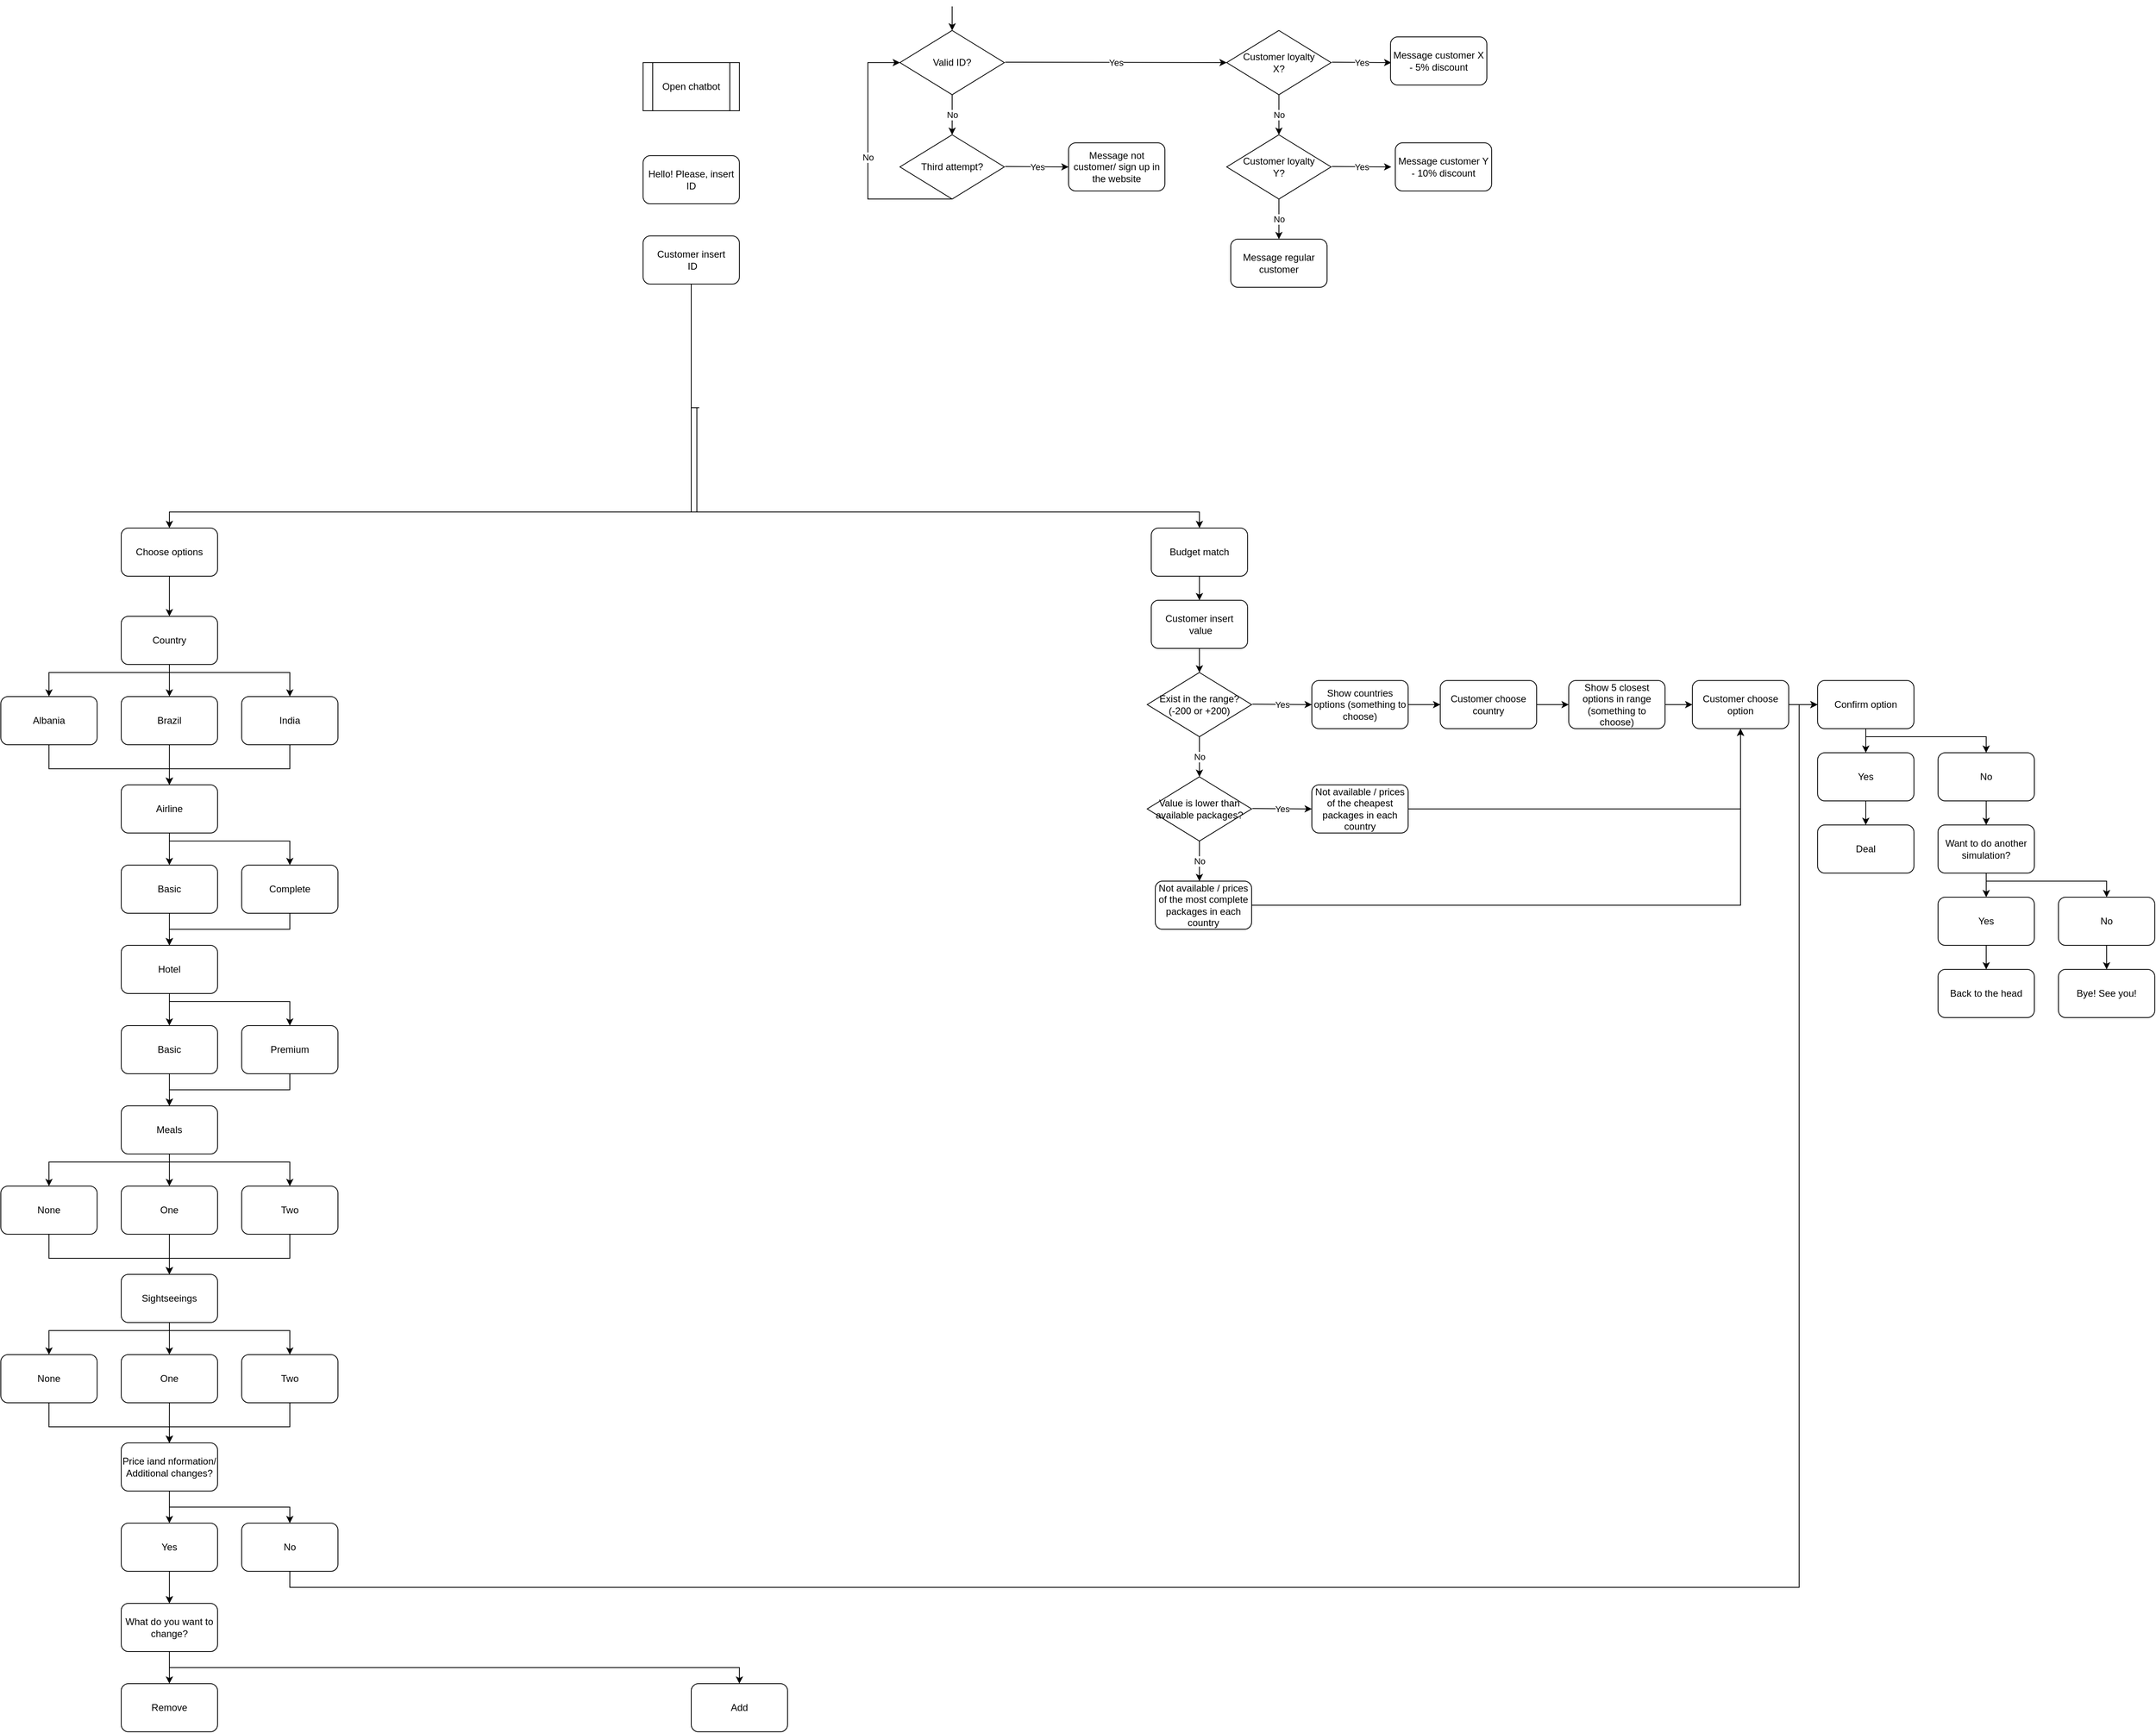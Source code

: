 <mxfile version="20.0.1" type="github"><diagram id="vS8XL-a8PjySF2AnKQ1P" name="Page-1"><mxGraphModel dx="2875" dy="1803" grid="1" gridSize="10" guides="1" tooltips="1" connect="1" arrows="1" fold="1" page="1" pageScale="1" pageWidth="827" pageHeight="1169" math="0" shadow="0"><root><mxCell id="0"/><mxCell id="1" parent="0"/><mxCell id="iMlaUHdvIrcYM2ZorEuV-2" value="Choose options" style="rounded=1;whiteSpace=wrap;html=1;" vertex="1" parent="1"><mxGeometry x="-720" y="120" width="120" height="60" as="geometry"/></mxCell><mxCell id="iMlaUHdvIrcYM2ZorEuV-3" value="Budget match" style="rounded=1;whiteSpace=wrap;html=1;" vertex="1" parent="1"><mxGeometry x="563" y="120" width="120" height="60" as="geometry"/></mxCell><mxCell id="iMlaUHdvIrcYM2ZorEuV-9" value="" style="endArrow=classic;html=1;rounded=0;edgeStyle=orthogonalEdgeStyle;entryX=0.5;entryY=0;entryDx=0;entryDy=0;" edge="1" parent="1" target="iMlaUHdvIrcYM2ZorEuV-3"><mxGeometry width="50" height="50" relative="1" as="geometry"><mxPoint y="-30" as="sourcePoint"/><mxPoint x="450" y="180" as="targetPoint"/><Array as="points"><mxPoint x="-3" y="100"/><mxPoint x="623" y="100"/></Array></mxGeometry></mxCell><mxCell id="iMlaUHdvIrcYM2ZorEuV-10" value="Customer insert&lt;br&gt;&amp;nbsp;value" style="rounded=1;whiteSpace=wrap;html=1;" vertex="1" parent="1"><mxGeometry x="563" y="210" width="120" height="60" as="geometry"/></mxCell><mxCell id="iMlaUHdvIrcYM2ZorEuV-11" value="Exist in the range?&lt;br&gt;(-200 or +200)" style="rhombus;whiteSpace=wrap;html=1;" vertex="1" parent="1"><mxGeometry x="558" y="300" width="130" height="80" as="geometry"/></mxCell><mxCell id="iMlaUHdvIrcYM2ZorEuV-12" value="" style="endArrow=classic;html=1;rounded=0;exitX=0.5;exitY=1;exitDx=0;exitDy=0;entryX=0.5;entryY=0;entryDx=0;entryDy=0;" edge="1" parent="1" source="iMlaUHdvIrcYM2ZorEuV-3" target="iMlaUHdvIrcYM2ZorEuV-10"><mxGeometry width="50" height="50" relative="1" as="geometry"><mxPoint x="483" y="100" as="sourcePoint"/><mxPoint x="483" y="130" as="targetPoint"/><Array as="points"/></mxGeometry></mxCell><mxCell id="iMlaUHdvIrcYM2ZorEuV-13" value="" style="endArrow=classic;html=1;rounded=0;entryX=0.5;entryY=0;entryDx=0;entryDy=0;" edge="1" parent="1" target="iMlaUHdvIrcYM2ZorEuV-11"><mxGeometry width="50" height="50" relative="1" as="geometry"><mxPoint x="623" y="270" as="sourcePoint"/><mxPoint x="633" y="220" as="targetPoint"/><Array as="points"/></mxGeometry></mxCell><mxCell id="iMlaUHdvIrcYM2ZorEuV-14" value="" style="endArrow=classic;html=1;rounded=0;" edge="1" parent="1"><mxGeometry relative="1" as="geometry"><mxPoint x="689" y="339.5" as="sourcePoint"/><mxPoint x="763" y="340" as="targetPoint"/></mxGeometry></mxCell><mxCell id="iMlaUHdvIrcYM2ZorEuV-15" value="Yes" style="edgeLabel;resizable=0;html=1;align=center;verticalAlign=middle;" connectable="0" vertex="1" parent="iMlaUHdvIrcYM2ZorEuV-14"><mxGeometry relative="1" as="geometry"/></mxCell><mxCell id="iMlaUHdvIrcYM2ZorEuV-16" value="" style="endArrow=classic;html=1;rounded=0;exitX=0.5;exitY=1;exitDx=0;exitDy=0;" edge="1" parent="1" source="iMlaUHdvIrcYM2ZorEuV-11"><mxGeometry relative="1" as="geometry"><mxPoint x="699" y="349.5" as="sourcePoint"/><mxPoint x="623" y="430" as="targetPoint"/></mxGeometry></mxCell><mxCell id="iMlaUHdvIrcYM2ZorEuV-17" value="No" style="edgeLabel;resizable=0;html=1;align=center;verticalAlign=middle;" connectable="0" vertex="1" parent="iMlaUHdvIrcYM2ZorEuV-16"><mxGeometry relative="1" as="geometry"/></mxCell><mxCell id="iMlaUHdvIrcYM2ZorEuV-18" value="Show countries options (something to choose)" style="rounded=1;whiteSpace=wrap;html=1;" vertex="1" parent="1"><mxGeometry x="763" y="310" width="120" height="60" as="geometry"/></mxCell><mxCell id="iMlaUHdvIrcYM2ZorEuV-20" value="Show 5 closest options in range (something to choose)" style="rounded=1;whiteSpace=wrap;html=1;" vertex="1" parent="1"><mxGeometry x="1083" y="310" width="120" height="60" as="geometry"/></mxCell><mxCell id="iMlaUHdvIrcYM2ZorEuV-21" value="" style="endArrow=classic;html=1;rounded=0;exitX=1;exitY=0.5;exitDx=0;exitDy=0;entryX=0;entryY=0.5;entryDx=0;entryDy=0;" edge="1" parent="1" source="iMlaUHdvIrcYM2ZorEuV-18" target="iMlaUHdvIrcYM2ZorEuV-22"><mxGeometry width="50" height="50" relative="1" as="geometry"><mxPoint x="633" y="190" as="sourcePoint"/><mxPoint x="633" y="220" as="targetPoint"/><Array as="points"/></mxGeometry></mxCell><mxCell id="iMlaUHdvIrcYM2ZorEuV-22" value="Customer choose country" style="rounded=1;whiteSpace=wrap;html=1;" vertex="1" parent="1"><mxGeometry x="923" y="310" width="120" height="60" as="geometry"/></mxCell><mxCell id="iMlaUHdvIrcYM2ZorEuV-24" value="" style="endArrow=classic;html=1;rounded=0;exitX=1;exitY=0.5;exitDx=0;exitDy=0;entryX=0;entryY=0.5;entryDx=0;entryDy=0;" edge="1" parent="1" source="iMlaUHdvIrcYM2ZorEuV-22" target="iMlaUHdvIrcYM2ZorEuV-20"><mxGeometry width="50" height="50" relative="1" as="geometry"><mxPoint x="893" y="350" as="sourcePoint"/><mxPoint x="933" y="350" as="targetPoint"/><Array as="points"/></mxGeometry></mxCell><mxCell id="iMlaUHdvIrcYM2ZorEuV-25" value="Customer choose option" style="rounded=1;whiteSpace=wrap;html=1;" vertex="1" parent="1"><mxGeometry x="1237" y="310" width="120" height="60" as="geometry"/></mxCell><mxCell id="iMlaUHdvIrcYM2ZorEuV-26" value="" style="endArrow=classic;html=1;rounded=0;exitX=1;exitY=0.5;exitDx=0;exitDy=0;entryX=0;entryY=0.5;entryDx=0;entryDy=0;" edge="1" parent="1" source="iMlaUHdvIrcYM2ZorEuV-20" target="iMlaUHdvIrcYM2ZorEuV-25"><mxGeometry width="50" height="50" relative="1" as="geometry"><mxPoint x="1053" y="350" as="sourcePoint"/><mxPoint x="1093" y="350" as="targetPoint"/><Array as="points"/></mxGeometry></mxCell><mxCell id="iMlaUHdvIrcYM2ZorEuV-27" value="Confirm option" style="rounded=1;whiteSpace=wrap;html=1;" vertex="1" parent="1"><mxGeometry x="1393" y="310" width="120" height="60" as="geometry"/></mxCell><mxCell id="iMlaUHdvIrcYM2ZorEuV-28" value="" style="endArrow=classic;html=1;rounded=0;entryX=0;entryY=0.5;entryDx=0;entryDy=0;exitX=1;exitY=0.5;exitDx=0;exitDy=0;" edge="1" parent="1" source="iMlaUHdvIrcYM2ZorEuV-25" target="iMlaUHdvIrcYM2ZorEuV-27"><mxGeometry width="50" height="50" relative="1" as="geometry"><mxPoint x="1363" y="340" as="sourcePoint"/><mxPoint x="1247" y="350" as="targetPoint"/><Array as="points"/></mxGeometry></mxCell><mxCell id="iMlaUHdvIrcYM2ZorEuV-29" value="No" style="rounded=1;whiteSpace=wrap;html=1;" vertex="1" parent="1"><mxGeometry x="1543" y="400" width="120" height="60" as="geometry"/></mxCell><mxCell id="iMlaUHdvIrcYM2ZorEuV-57" value="Value is lower than available packages?" style="rhombus;whiteSpace=wrap;html=1;" vertex="1" parent="1"><mxGeometry x="558" y="430" width="130" height="80" as="geometry"/></mxCell><mxCell id="iMlaUHdvIrcYM2ZorEuV-58" value="" style="endArrow=classic;html=1;rounded=0;" edge="1" parent="1"><mxGeometry relative="1" as="geometry"><mxPoint x="689.0" y="469.5" as="sourcePoint"/><mxPoint x="763" y="470" as="targetPoint"/></mxGeometry></mxCell><mxCell id="iMlaUHdvIrcYM2ZorEuV-59" value="Yes" style="edgeLabel;resizable=0;html=1;align=center;verticalAlign=middle;" connectable="0" vertex="1" parent="iMlaUHdvIrcYM2ZorEuV-58"><mxGeometry relative="1" as="geometry"/></mxCell><mxCell id="iMlaUHdvIrcYM2ZorEuV-60" value="" style="endArrow=classic;html=1;rounded=0;exitX=0.5;exitY=1;exitDx=0;exitDy=0;" edge="1" parent="1" source="iMlaUHdvIrcYM2ZorEuV-57"><mxGeometry relative="1" as="geometry"><mxPoint x="699" y="479.5" as="sourcePoint"/><mxPoint x="623" y="560" as="targetPoint"/></mxGeometry></mxCell><mxCell id="iMlaUHdvIrcYM2ZorEuV-61" value="No" style="edgeLabel;resizable=0;html=1;align=center;verticalAlign=middle;" connectable="0" vertex="1" parent="iMlaUHdvIrcYM2ZorEuV-60"><mxGeometry relative="1" as="geometry"/></mxCell><mxCell id="iMlaUHdvIrcYM2ZorEuV-62" value="Not available / prices of the cheapest packages in each country" style="rounded=1;whiteSpace=wrap;html=1;" vertex="1" parent="1"><mxGeometry x="763" y="440" width="120" height="60" as="geometry"/></mxCell><mxCell id="iMlaUHdvIrcYM2ZorEuV-73" value="Not available / prices of the most complete packages in each country" style="rounded=1;whiteSpace=wrap;html=1;" vertex="1" parent="1"><mxGeometry x="568" y="560" width="120" height="60" as="geometry"/></mxCell><mxCell id="iMlaUHdvIrcYM2ZorEuV-75" value="Yes" style="rounded=1;whiteSpace=wrap;html=1;" vertex="1" parent="1"><mxGeometry x="1393" y="400" width="120" height="60" as="geometry"/></mxCell><mxCell id="iMlaUHdvIrcYM2ZorEuV-77" value="" style="endArrow=classic;html=1;rounded=0;exitX=0.5;exitY=1;exitDx=0;exitDy=0;entryX=0.5;entryY=0;entryDx=0;entryDy=0;" edge="1" parent="1"><mxGeometry width="50" height="50" relative="1" as="geometry"><mxPoint x="1453" y="370" as="sourcePoint"/><mxPoint x="1453" y="400" as="targetPoint"/></mxGeometry></mxCell><mxCell id="iMlaUHdvIrcYM2ZorEuV-78" value="" style="endArrow=classic;html=1;rounded=0;edgeStyle=orthogonalEdgeStyle;entryX=0.5;entryY=0;entryDx=0;entryDy=0;" edge="1" parent="1"><mxGeometry width="50" height="50" relative="1" as="geometry"><mxPoint x="1453" y="390" as="sourcePoint"/><mxPoint x="1603" y="400" as="targetPoint"/><Array as="points"><mxPoint x="1603" y="380"/></Array></mxGeometry></mxCell><mxCell id="iMlaUHdvIrcYM2ZorEuV-86" style="edgeStyle=orthogonalEdgeStyle;rounded=0;orthogonalLoop=1;jettySize=auto;html=1;exitX=0.5;exitY=1;exitDx=0;exitDy=0;entryX=0.5;entryY=0;entryDx=0;entryDy=0;" edge="1" parent="1" source="iMlaUHdvIrcYM2ZorEuV-29" target="iMlaUHdvIrcYM2ZorEuV-84"><mxGeometry relative="1" as="geometry"><mxPoint x="1703" y="470" as="targetPoint"/></mxGeometry></mxCell><mxCell id="iMlaUHdvIrcYM2ZorEuV-79" value="Deal" style="rounded=1;whiteSpace=wrap;html=1;" vertex="1" parent="1"><mxGeometry x="1393" y="490" width="120" height="60" as="geometry"/></mxCell><mxCell id="iMlaUHdvIrcYM2ZorEuV-82" value="" style="endArrow=classic;html=1;rounded=0;entryX=0.5;entryY=0;entryDx=0;entryDy=0;" edge="1" parent="1" target="iMlaUHdvIrcYM2ZorEuV-79"><mxGeometry width="50" height="50" relative="1" as="geometry"><mxPoint x="1453" y="460" as="sourcePoint"/><mxPoint x="1463" y="410" as="targetPoint"/></mxGeometry></mxCell><mxCell id="iMlaUHdvIrcYM2ZorEuV-84" value="Want to do another simulation?" style="rounded=1;whiteSpace=wrap;html=1;" vertex="1" parent="1"><mxGeometry x="1543" y="490" width="120" height="60" as="geometry"/></mxCell><mxCell id="iMlaUHdvIrcYM2ZorEuV-87" value="" style="endArrow=classic;html=1;rounded=0;edgeStyle=orthogonalEdgeStyle;entryX=0.5;entryY=1;entryDx=0;entryDy=0;exitX=1;exitY=0.5;exitDx=0;exitDy=0;" edge="1" parent="1" source="iMlaUHdvIrcYM2ZorEuV-62" target="iMlaUHdvIrcYM2ZorEuV-25"><mxGeometry width="50" height="50" relative="1" as="geometry"><mxPoint x="1463" y="400" as="sourcePoint"/><mxPoint x="1613.0" y="410" as="targetPoint"/><Array as="points"><mxPoint x="1297" y="470"/></Array></mxGeometry></mxCell><mxCell id="iMlaUHdvIrcYM2ZorEuV-88" value="" style="endArrow=classic;html=1;rounded=0;edgeStyle=orthogonalEdgeStyle;entryX=0.5;entryY=1;entryDx=0;entryDy=0;exitX=1;exitY=0.5;exitDx=0;exitDy=0;" edge="1" parent="1" target="iMlaUHdvIrcYM2ZorEuV-25"><mxGeometry width="50" height="50" relative="1" as="geometry"><mxPoint x="688" y="590" as="sourcePoint"/><mxPoint x="1102" y="490" as="targetPoint"/><Array as="points"><mxPoint x="1297" y="590"/></Array></mxGeometry></mxCell><mxCell id="iMlaUHdvIrcYM2ZorEuV-89" value="No" style="rounded=1;whiteSpace=wrap;html=1;" vertex="1" parent="1"><mxGeometry x="1693" y="580" width="120" height="60" as="geometry"/></mxCell><mxCell id="iMlaUHdvIrcYM2ZorEuV-90" value="Yes" style="rounded=1;whiteSpace=wrap;html=1;" vertex="1" parent="1"><mxGeometry x="1543" y="580" width="120" height="60" as="geometry"/></mxCell><mxCell id="iMlaUHdvIrcYM2ZorEuV-91" value="" style="endArrow=classic;html=1;rounded=0;exitX=0.5;exitY=1;exitDx=0;exitDy=0;entryX=0.5;entryY=0;entryDx=0;entryDy=0;" edge="1" parent="1"><mxGeometry width="50" height="50" relative="1" as="geometry"><mxPoint x="1603" y="550" as="sourcePoint"/><mxPoint x="1603" y="580" as="targetPoint"/></mxGeometry></mxCell><mxCell id="iMlaUHdvIrcYM2ZorEuV-92" value="" style="endArrow=classic;html=1;rounded=0;edgeStyle=orthogonalEdgeStyle;entryX=0.5;entryY=0;entryDx=0;entryDy=0;" edge="1" parent="1"><mxGeometry width="50" height="50" relative="1" as="geometry"><mxPoint x="1603" y="570" as="sourcePoint"/><mxPoint x="1753.0" y="580" as="targetPoint"/><Array as="points"><mxPoint x="1753" y="560"/></Array></mxGeometry></mxCell><mxCell id="iMlaUHdvIrcYM2ZorEuV-93" style="edgeStyle=orthogonalEdgeStyle;rounded=0;orthogonalLoop=1;jettySize=auto;html=1;exitX=0.5;exitY=1;exitDx=0;exitDy=0;entryX=0.5;entryY=0;entryDx=0;entryDy=0;" edge="1" parent="1" source="iMlaUHdvIrcYM2ZorEuV-89"><mxGeometry relative="1" as="geometry"><mxPoint x="1753.0" y="670" as="targetPoint"/></mxGeometry></mxCell><mxCell id="iMlaUHdvIrcYM2ZorEuV-94" value="" style="endArrow=classic;html=1;rounded=0;entryX=0.5;entryY=0;entryDx=0;entryDy=0;" edge="1" parent="1"><mxGeometry width="50" height="50" relative="1" as="geometry"><mxPoint x="1603" y="640" as="sourcePoint"/><mxPoint x="1603" y="670" as="targetPoint"/></mxGeometry></mxCell><mxCell id="iMlaUHdvIrcYM2ZorEuV-95" value="Back to the head" style="rounded=1;whiteSpace=wrap;html=1;" vertex="1" parent="1"><mxGeometry x="1543" y="670" width="120" height="60" as="geometry"/></mxCell><mxCell id="iMlaUHdvIrcYM2ZorEuV-96" value="Bye! See you!" style="rounded=1;whiteSpace=wrap;html=1;" vertex="1" parent="1"><mxGeometry x="1693" y="670" width="120" height="60" as="geometry"/></mxCell><mxCell id="iMlaUHdvIrcYM2ZorEuV-97" value="" style="endArrow=classic;html=1;rounded=0;edgeStyle=orthogonalEdgeStyle;entryX=0.5;entryY=0;entryDx=0;entryDy=0;exitX=0.5;exitY=1;exitDx=0;exitDy=0;startArrow=none;" edge="1" parent="1" source="iMlaUHdvIrcYM2ZorEuV-116" target="iMlaUHdvIrcYM2ZorEuV-2"><mxGeometry width="50" height="50" relative="1" as="geometry"><mxPoint x="-260" y="150" as="sourcePoint"/><mxPoint x="-110" y="180" as="targetPoint"/><Array as="points"><mxPoint x="-660" y="100"/></Array></mxGeometry></mxCell><mxCell id="iMlaUHdvIrcYM2ZorEuV-98" value="Airline" style="rounded=1;whiteSpace=wrap;html=1;" vertex="1" parent="1"><mxGeometry x="-720" y="440" width="120" height="60" as="geometry"/></mxCell><mxCell id="iMlaUHdvIrcYM2ZorEuV-99" value="" style="endArrow=classic;html=1;rounded=0;exitX=0.5;exitY=1;exitDx=0;exitDy=0;" edge="1" parent="1" source="iMlaUHdvIrcYM2ZorEuV-98"><mxGeometry width="50" height="50" relative="1" as="geometry"><mxPoint x="-680" y="510" as="sourcePoint"/><mxPoint x="-660" y="540" as="targetPoint"/></mxGeometry></mxCell><mxCell id="iMlaUHdvIrcYM2ZorEuV-100" value="" style="endArrow=classic;html=1;rounded=0;edgeStyle=orthogonalEdgeStyle;entryX=0.5;entryY=0;entryDx=0;entryDy=0;exitX=0.5;exitY=1;exitDx=0;exitDy=0;" edge="1" parent="1" source="iMlaUHdvIrcYM2ZorEuV-98" target="iMlaUHdvIrcYM2ZorEuV-101"><mxGeometry width="50" height="50" relative="1" as="geometry"><mxPoint x="-660" y="519.92" as="sourcePoint"/><mxPoint x="-510" y="529.92" as="targetPoint"/><Array as="points"><mxPoint x="-660" y="510"/><mxPoint x="-510" y="510"/></Array></mxGeometry></mxCell><mxCell id="iMlaUHdvIrcYM2ZorEuV-101" value="Complete" style="rounded=1;whiteSpace=wrap;html=1;" vertex="1" parent="1"><mxGeometry x="-570" y="540" width="120" height="60" as="geometry"/></mxCell><mxCell id="iMlaUHdvIrcYM2ZorEuV-152" value="" style="edgeStyle=elbowEdgeStyle;rounded=0;orthogonalLoop=1;jettySize=auto;html=1;" edge="1" parent="1" source="iMlaUHdvIrcYM2ZorEuV-102" target="iMlaUHdvIrcYM2ZorEuV-145"><mxGeometry relative="1" as="geometry"/></mxCell><mxCell id="iMlaUHdvIrcYM2ZorEuV-102" value="Basic" style="rounded=1;whiteSpace=wrap;html=1;" vertex="1" parent="1"><mxGeometry x="-720" y="540" width="120" height="60" as="geometry"/></mxCell><mxCell id="iMlaUHdvIrcYM2ZorEuV-103" value="Country" style="rounded=1;whiteSpace=wrap;html=1;" vertex="1" parent="1"><mxGeometry x="-720" y="230" width="120" height="60" as="geometry"/></mxCell><mxCell id="iMlaUHdvIrcYM2ZorEuV-104" value="" style="endArrow=classic;html=1;rounded=0;exitX=0.5;exitY=1;exitDx=0;exitDy=0;" edge="1" parent="1" source="iMlaUHdvIrcYM2ZorEuV-103"><mxGeometry width="50" height="50" relative="1" as="geometry"><mxPoint x="-680" y="300" as="sourcePoint"/><mxPoint x="-660.0" y="330" as="targetPoint"/></mxGeometry></mxCell><mxCell id="iMlaUHdvIrcYM2ZorEuV-105" value="" style="endArrow=classic;html=1;rounded=0;edgeStyle=orthogonalEdgeStyle;entryX=0.5;entryY=0;entryDx=0;entryDy=0;exitX=0.5;exitY=1;exitDx=0;exitDy=0;" edge="1" parent="1" source="iMlaUHdvIrcYM2ZorEuV-103" target="iMlaUHdvIrcYM2ZorEuV-106"><mxGeometry width="50" height="50" relative="1" as="geometry"><mxPoint x="-660" y="309.92" as="sourcePoint"/><mxPoint x="-510" y="319.92" as="targetPoint"/><Array as="points"><mxPoint x="-660" y="300"/><mxPoint x="-510" y="300"/></Array></mxGeometry></mxCell><mxCell id="iMlaUHdvIrcYM2ZorEuV-106" value="India" style="rounded=1;whiteSpace=wrap;html=1;" vertex="1" parent="1"><mxGeometry x="-570" y="330" width="120" height="60" as="geometry"/></mxCell><mxCell id="iMlaUHdvIrcYM2ZorEuV-107" value="Brazil" style="rounded=1;whiteSpace=wrap;html=1;" vertex="1" parent="1"><mxGeometry x="-720" y="330" width="120" height="60" as="geometry"/></mxCell><mxCell id="iMlaUHdvIrcYM2ZorEuV-108" value="Albania" style="rounded=1;whiteSpace=wrap;html=1;" vertex="1" parent="1"><mxGeometry x="-870" y="330" width="120" height="60" as="geometry"/></mxCell><mxCell id="iMlaUHdvIrcYM2ZorEuV-109" value="" style="endArrow=classic;html=1;rounded=0;edgeStyle=orthogonalEdgeStyle;entryX=0.5;entryY=0;entryDx=0;entryDy=0;" edge="1" parent="1" target="iMlaUHdvIrcYM2ZorEuV-108"><mxGeometry width="50" height="50" relative="1" as="geometry"><mxPoint x="-660" y="290" as="sourcePoint"/><mxPoint x="-500" y="340" as="targetPoint"/><Array as="points"><mxPoint x="-660" y="300"/><mxPoint x="-810" y="300"/></Array></mxGeometry></mxCell><mxCell id="iMlaUHdvIrcYM2ZorEuV-110" value="" style="endArrow=classic;html=1;rounded=0;exitX=0.5;exitY=1;exitDx=0;exitDy=0;entryX=0.5;entryY=0;entryDx=0;entryDy=0;" edge="1" parent="1" source="iMlaUHdvIrcYM2ZorEuV-2" target="iMlaUHdvIrcYM2ZorEuV-103"><mxGeometry width="50" height="50" relative="1" as="geometry"><mxPoint x="-650" y="300" as="sourcePoint"/><mxPoint x="-650" y="340" as="targetPoint"/></mxGeometry></mxCell><mxCell id="iMlaUHdvIrcYM2ZorEuV-111" value="" style="endArrow=classic;html=1;rounded=0;exitX=0.5;exitY=1;exitDx=0;exitDy=0;" edge="1" parent="1" source="iMlaUHdvIrcYM2ZorEuV-107"><mxGeometry width="50" height="50" relative="1" as="geometry"><mxPoint x="-660.04" y="400" as="sourcePoint"/><mxPoint x="-660.04" y="440" as="targetPoint"/></mxGeometry></mxCell><mxCell id="iMlaUHdvIrcYM2ZorEuV-113" value="" style="endArrow=classic;html=1;rounded=0;edgeStyle=orthogonalEdgeStyle;entryX=0.5;entryY=0;entryDx=0;entryDy=0;exitX=0.5;exitY=1;exitDx=0;exitDy=0;" edge="1" parent="1" source="iMlaUHdvIrcYM2ZorEuV-106" target="iMlaUHdvIrcYM2ZorEuV-98"><mxGeometry width="50" height="50" relative="1" as="geometry"><mxPoint x="-660.04" y="400" as="sourcePoint"/><mxPoint x="-810.04" y="440" as="targetPoint"/><Array as="points"><mxPoint x="-510" y="420"/><mxPoint x="-660" y="420"/></Array></mxGeometry></mxCell><mxCell id="iMlaUHdvIrcYM2ZorEuV-114" value="" style="endArrow=classic;html=1;rounded=0;edgeStyle=orthogonalEdgeStyle;entryX=0.5;entryY=0;entryDx=0;entryDy=0;exitX=0.5;exitY=1;exitDx=0;exitDy=0;" edge="1" parent="1" target="iMlaUHdvIrcYM2ZorEuV-98"><mxGeometry width="50" height="50" relative="1" as="geometry"><mxPoint x="-810" y="390" as="sourcePoint"/><mxPoint x="-960" y="440" as="targetPoint"/><Array as="points"><mxPoint x="-810" y="420"/><mxPoint x="-660" y="420"/></Array></mxGeometry></mxCell><mxCell id="iMlaUHdvIrcYM2ZorEuV-115" value="Hello! Please, insert ID" style="rounded=1;whiteSpace=wrap;html=1;" vertex="1" parent="1"><mxGeometry x="-70" y="-344" width="120" height="60" as="geometry"/></mxCell><mxCell id="iMlaUHdvIrcYM2ZorEuV-116" value="Customer insert&lt;br&gt;&amp;nbsp;ID" style="rounded=1;whiteSpace=wrap;html=1;" vertex="1" parent="1"><mxGeometry x="-70" y="-244" width="120" height="60" as="geometry"/></mxCell><mxCell id="iMlaUHdvIrcYM2ZorEuV-117" value="" style="endArrow=none;html=1;rounded=0;edgeStyle=orthogonalEdgeStyle;" edge="1" parent="1"><mxGeometry width="50" height="50" relative="1" as="geometry"><mxPoint x="-10" y="-40" as="sourcePoint"/><mxPoint x="-10" y="-20" as="targetPoint"/><Array as="points"><mxPoint x="-10" y="100"/><mxPoint x="-3" y="100"/><mxPoint x="-3" y="-30"/><mxPoint x="-10" y="-30"/></Array></mxGeometry></mxCell><mxCell id="iMlaUHdvIrcYM2ZorEuV-118" value="Open chatbot" style="shape=process;whiteSpace=wrap;html=1;backgroundOutline=1;" vertex="1" parent="1"><mxGeometry x="-70" y="-460" width="120" height="60" as="geometry"/></mxCell><mxCell id="iMlaUHdvIrcYM2ZorEuV-119" value="Valid ID?" style="rhombus;whiteSpace=wrap;html=1;" vertex="1" parent="1"><mxGeometry x="250" y="-500" width="130" height="80" as="geometry"/></mxCell><mxCell id="iMlaUHdvIrcYM2ZorEuV-120" value="" style="endArrow=classic;html=1;rounded=0;entryX=0.5;entryY=0;entryDx=0;entryDy=0;" edge="1" parent="1" target="iMlaUHdvIrcYM2ZorEuV-119"><mxGeometry width="50" height="50" relative="1" as="geometry"><mxPoint x="315.0" y="-530" as="sourcePoint"/><mxPoint x="325" y="-580" as="targetPoint"/><Array as="points"/></mxGeometry></mxCell><mxCell id="iMlaUHdvIrcYM2ZorEuV-121" value="" style="endArrow=classic;html=1;rounded=0;entryX=0;entryY=0.5;entryDx=0;entryDy=0;" edge="1" parent="1" target="iMlaUHdvIrcYM2ZorEuV-126"><mxGeometry relative="1" as="geometry"><mxPoint x="381" y="-460.5" as="sourcePoint"/><mxPoint x="455.0" y="-460" as="targetPoint"/></mxGeometry></mxCell><mxCell id="iMlaUHdvIrcYM2ZorEuV-122" value="Yes" style="edgeLabel;resizable=0;html=1;align=center;verticalAlign=middle;" connectable="0" vertex="1" parent="iMlaUHdvIrcYM2ZorEuV-121"><mxGeometry relative="1" as="geometry"/></mxCell><mxCell id="iMlaUHdvIrcYM2ZorEuV-123" value="" style="endArrow=classic;html=1;rounded=0;exitX=0.5;exitY=1;exitDx=0;exitDy=0;" edge="1" parent="1" source="iMlaUHdvIrcYM2ZorEuV-119"><mxGeometry relative="1" as="geometry"><mxPoint x="391" y="-450.5" as="sourcePoint"/><mxPoint x="315.0" y="-370" as="targetPoint"/></mxGeometry></mxCell><mxCell id="iMlaUHdvIrcYM2ZorEuV-124" value="No" style="edgeLabel;resizable=0;html=1;align=center;verticalAlign=middle;" connectable="0" vertex="1" parent="iMlaUHdvIrcYM2ZorEuV-123"><mxGeometry relative="1" as="geometry"/></mxCell><mxCell id="iMlaUHdvIrcYM2ZorEuV-126" value="Customer loyalty &lt;br&gt;X?" style="rhombus;whiteSpace=wrap;html=1;" vertex="1" parent="1"><mxGeometry x="657" y="-500" width="130" height="80" as="geometry"/></mxCell><mxCell id="iMlaUHdvIrcYM2ZorEuV-127" value="" style="endArrow=classic;html=1;rounded=0;" edge="1" parent="1"><mxGeometry relative="1" as="geometry"><mxPoint x="788" y="-460.5" as="sourcePoint"/><mxPoint x="862.0" y="-460" as="targetPoint"/></mxGeometry></mxCell><mxCell id="iMlaUHdvIrcYM2ZorEuV-128" value="Yes" style="edgeLabel;resizable=0;html=1;align=center;verticalAlign=middle;" connectable="0" vertex="1" parent="iMlaUHdvIrcYM2ZorEuV-127"><mxGeometry relative="1" as="geometry"/></mxCell><mxCell id="iMlaUHdvIrcYM2ZorEuV-129" value="" style="endArrow=classic;html=1;rounded=0;exitX=0.5;exitY=1;exitDx=0;exitDy=0;" edge="1" parent="1" source="iMlaUHdvIrcYM2ZorEuV-126"><mxGeometry relative="1" as="geometry"><mxPoint x="798" y="-450.5" as="sourcePoint"/><mxPoint x="722.0" y="-370" as="targetPoint"/></mxGeometry></mxCell><mxCell id="iMlaUHdvIrcYM2ZorEuV-130" value="No" style="edgeLabel;resizable=0;html=1;align=center;verticalAlign=middle;" connectable="0" vertex="1" parent="iMlaUHdvIrcYM2ZorEuV-129"><mxGeometry relative="1" as="geometry"/></mxCell><mxCell id="iMlaUHdvIrcYM2ZorEuV-131" value="Customer loyalty &lt;br&gt;Y?" style="rhombus;whiteSpace=wrap;html=1;" vertex="1" parent="1"><mxGeometry x="657" y="-370" width="130" height="80" as="geometry"/></mxCell><mxCell id="iMlaUHdvIrcYM2ZorEuV-132" value="" style="endArrow=classic;html=1;rounded=0;" edge="1" parent="1"><mxGeometry relative="1" as="geometry"><mxPoint x="788" y="-330.5" as="sourcePoint"/><mxPoint x="862.0" y="-330" as="targetPoint"/></mxGeometry></mxCell><mxCell id="iMlaUHdvIrcYM2ZorEuV-133" value="Yes" style="edgeLabel;resizable=0;html=1;align=center;verticalAlign=middle;" connectable="0" vertex="1" parent="iMlaUHdvIrcYM2ZorEuV-132"><mxGeometry relative="1" as="geometry"/></mxCell><mxCell id="iMlaUHdvIrcYM2ZorEuV-134" value="" style="endArrow=classic;html=1;rounded=0;exitX=0.5;exitY=1;exitDx=0;exitDy=0;" edge="1" parent="1" source="iMlaUHdvIrcYM2ZorEuV-131"><mxGeometry relative="1" as="geometry"><mxPoint x="798" y="-320.5" as="sourcePoint"/><mxPoint x="722.0" y="-240" as="targetPoint"/></mxGeometry></mxCell><mxCell id="iMlaUHdvIrcYM2ZorEuV-135" value="No" style="edgeLabel;resizable=0;html=1;align=center;verticalAlign=middle;" connectable="0" vertex="1" parent="iMlaUHdvIrcYM2ZorEuV-134"><mxGeometry relative="1" as="geometry"/></mxCell><mxCell id="iMlaUHdvIrcYM2ZorEuV-136" value="Message customer X - 5% discount" style="rounded=1;whiteSpace=wrap;html=1;" vertex="1" parent="1"><mxGeometry x="861" y="-492" width="120" height="60" as="geometry"/></mxCell><mxCell id="iMlaUHdvIrcYM2ZorEuV-137" value="Message customer Y - 10% discount" style="rounded=1;whiteSpace=wrap;html=1;" vertex="1" parent="1"><mxGeometry x="867" y="-360" width="120" height="60" as="geometry"/></mxCell><mxCell id="iMlaUHdvIrcYM2ZorEuV-138" value="Message regular customer" style="rounded=1;whiteSpace=wrap;html=1;" vertex="1" parent="1"><mxGeometry x="662" y="-240" width="120" height="60" as="geometry"/></mxCell><mxCell id="iMlaUHdvIrcYM2ZorEuV-139" value="Third&amp;nbsp;attempt?" style="rhombus;whiteSpace=wrap;html=1;" vertex="1" parent="1"><mxGeometry x="250" y="-370" width="130" height="80" as="geometry"/></mxCell><mxCell id="iMlaUHdvIrcYM2ZorEuV-140" value="" style="endArrow=classic;html=1;rounded=0;entryX=0;entryY=0.5;entryDx=0;entryDy=0;" edge="1" parent="1" target="iMlaUHdvIrcYM2ZorEuV-144"><mxGeometry relative="1" as="geometry"><mxPoint x="381" y="-330.5" as="sourcePoint"/><mxPoint x="455" y="-330" as="targetPoint"/></mxGeometry></mxCell><mxCell id="iMlaUHdvIrcYM2ZorEuV-141" value="Yes" style="edgeLabel;resizable=0;html=1;align=center;verticalAlign=middle;" connectable="0" vertex="1" parent="iMlaUHdvIrcYM2ZorEuV-140"><mxGeometry relative="1" as="geometry"/></mxCell><mxCell id="iMlaUHdvIrcYM2ZorEuV-142" value="" style="endArrow=classic;html=1;rounded=0;exitX=0.5;exitY=1;exitDx=0;exitDy=0;edgeStyle=elbowEdgeStyle;entryX=0;entryY=0.5;entryDx=0;entryDy=0;" edge="1" parent="1" source="iMlaUHdvIrcYM2ZorEuV-139" target="iMlaUHdvIrcYM2ZorEuV-119"><mxGeometry relative="1" as="geometry"><mxPoint x="391" y="-320.5" as="sourcePoint"/><mxPoint x="315" y="-230" as="targetPoint"/><Array as="points"><mxPoint x="210" y="-370"/></Array></mxGeometry></mxCell><mxCell id="iMlaUHdvIrcYM2ZorEuV-143" value="No" style="edgeLabel;resizable=0;html=1;align=center;verticalAlign=middle;" connectable="0" vertex="1" parent="iMlaUHdvIrcYM2ZorEuV-142"><mxGeometry relative="1" as="geometry"/></mxCell><mxCell id="iMlaUHdvIrcYM2ZorEuV-144" value="Message not customer/ sign up in the website" style="rounded=1;whiteSpace=wrap;html=1;" vertex="1" parent="1"><mxGeometry x="460" y="-360" width="120" height="60" as="geometry"/></mxCell><mxCell id="iMlaUHdvIrcYM2ZorEuV-145" value="Hotel" style="rounded=1;whiteSpace=wrap;html=1;" vertex="1" parent="1"><mxGeometry x="-720" y="640" width="120" height="60" as="geometry"/></mxCell><mxCell id="iMlaUHdvIrcYM2ZorEuV-146" value="" style="endArrow=classic;html=1;rounded=0;exitX=0.5;exitY=1;exitDx=0;exitDy=0;" edge="1" parent="1" source="iMlaUHdvIrcYM2ZorEuV-145"><mxGeometry width="50" height="50" relative="1" as="geometry"><mxPoint x="-680" y="710" as="sourcePoint"/><mxPoint x="-660" y="740" as="targetPoint"/></mxGeometry></mxCell><mxCell id="iMlaUHdvIrcYM2ZorEuV-147" value="" style="endArrow=classic;html=1;rounded=0;edgeStyle=orthogonalEdgeStyle;entryX=0.5;entryY=0;entryDx=0;entryDy=0;exitX=0.5;exitY=1;exitDx=0;exitDy=0;" edge="1" parent="1" source="iMlaUHdvIrcYM2ZorEuV-145" target="iMlaUHdvIrcYM2ZorEuV-148"><mxGeometry width="50" height="50" relative="1" as="geometry"><mxPoint x="-660" y="719.92" as="sourcePoint"/><mxPoint x="-510" y="729.92" as="targetPoint"/><Array as="points"><mxPoint x="-660" y="710"/><mxPoint x="-510" y="710"/></Array></mxGeometry></mxCell><mxCell id="iMlaUHdvIrcYM2ZorEuV-148" value="Premium" style="rounded=1;whiteSpace=wrap;html=1;" vertex="1" parent="1"><mxGeometry x="-570" y="740" width="120" height="60" as="geometry"/></mxCell><mxCell id="iMlaUHdvIrcYM2ZorEuV-149" value="Basic" style="rounded=1;whiteSpace=wrap;html=1;" vertex="1" parent="1"><mxGeometry x="-720" y="740" width="120" height="60" as="geometry"/></mxCell><mxCell id="iMlaUHdvIrcYM2ZorEuV-150" value="" style="endArrow=classic;html=1;rounded=0;entryX=0.5;entryY=0;entryDx=0;entryDy=0;" edge="1" parent="1" target="iMlaUHdvIrcYM2ZorEuV-145"><mxGeometry width="50" height="50" relative="1" as="geometry"><mxPoint x="-660" y="600" as="sourcePoint"/><mxPoint x="-650" y="240" as="targetPoint"/></mxGeometry></mxCell><mxCell id="iMlaUHdvIrcYM2ZorEuV-153" value="" style="endArrow=classic;html=1;rounded=0;edgeStyle=orthogonalEdgeStyle;exitX=0.5;exitY=1;exitDx=0;exitDy=0;entryX=0.5;entryY=0;entryDx=0;entryDy=0;" edge="1" parent="1" target="iMlaUHdvIrcYM2ZorEuV-145"><mxGeometry width="50" height="50" relative="1" as="geometry"><mxPoint x="-510" y="600" as="sourcePoint"/><mxPoint x="-660" y="630" as="targetPoint"/><Array as="points"><mxPoint x="-510" y="620"/><mxPoint x="-660" y="620"/></Array></mxGeometry></mxCell><mxCell id="iMlaUHdvIrcYM2ZorEuV-154" value="Meals" style="rounded=1;whiteSpace=wrap;html=1;" vertex="1" parent="1"><mxGeometry x="-720" y="840" width="120" height="60" as="geometry"/></mxCell><mxCell id="iMlaUHdvIrcYM2ZorEuV-155" value="" style="endArrow=classic;html=1;rounded=0;exitX=0.5;exitY=1;exitDx=0;exitDy=0;" edge="1" parent="1" source="iMlaUHdvIrcYM2ZorEuV-154"><mxGeometry width="50" height="50" relative="1" as="geometry"><mxPoint x="-680" y="910" as="sourcePoint"/><mxPoint x="-660" y="940" as="targetPoint"/></mxGeometry></mxCell><mxCell id="iMlaUHdvIrcYM2ZorEuV-156" value="" style="endArrow=classic;html=1;rounded=0;edgeStyle=orthogonalEdgeStyle;entryX=0.5;entryY=0;entryDx=0;entryDy=0;exitX=0.5;exitY=1;exitDx=0;exitDy=0;" edge="1" parent="1" source="iMlaUHdvIrcYM2ZorEuV-154" target="iMlaUHdvIrcYM2ZorEuV-157"><mxGeometry width="50" height="50" relative="1" as="geometry"><mxPoint x="-660" y="919.92" as="sourcePoint"/><mxPoint x="-510" y="929.92" as="targetPoint"/><Array as="points"><mxPoint x="-660" y="910"/><mxPoint x="-510" y="910"/></Array></mxGeometry></mxCell><mxCell id="iMlaUHdvIrcYM2ZorEuV-157" value="Two" style="rounded=1;whiteSpace=wrap;html=1;" vertex="1" parent="1"><mxGeometry x="-570" y="940" width="120" height="60" as="geometry"/></mxCell><mxCell id="iMlaUHdvIrcYM2ZorEuV-158" value="One" style="rounded=1;whiteSpace=wrap;html=1;" vertex="1" parent="1"><mxGeometry x="-720" y="940" width="120" height="60" as="geometry"/></mxCell><mxCell id="iMlaUHdvIrcYM2ZorEuV-159" value="None" style="rounded=1;whiteSpace=wrap;html=1;" vertex="1" parent="1"><mxGeometry x="-870" y="940" width="120" height="60" as="geometry"/></mxCell><mxCell id="iMlaUHdvIrcYM2ZorEuV-160" value="" style="endArrow=classic;html=1;rounded=0;edgeStyle=orthogonalEdgeStyle;entryX=0.5;entryY=0;entryDx=0;entryDy=0;" edge="1" parent="1" target="iMlaUHdvIrcYM2ZorEuV-159"><mxGeometry width="50" height="50" relative="1" as="geometry"><mxPoint x="-660" y="900" as="sourcePoint"/><mxPoint x="-500" y="950" as="targetPoint"/><Array as="points"><mxPoint x="-660" y="910"/><mxPoint x="-810" y="910"/></Array></mxGeometry></mxCell><mxCell id="iMlaUHdvIrcYM2ZorEuV-161" value="" style="endArrow=classic;html=1;rounded=0;exitX=0.5;exitY=1;exitDx=0;exitDy=0;" edge="1" parent="1" source="iMlaUHdvIrcYM2ZorEuV-158"><mxGeometry width="50" height="50" relative="1" as="geometry"><mxPoint x="-660.04" y="1010" as="sourcePoint"/><mxPoint x="-660.04" y="1050" as="targetPoint"/></mxGeometry></mxCell><mxCell id="iMlaUHdvIrcYM2ZorEuV-162" value="" style="endArrow=classic;html=1;rounded=0;edgeStyle=orthogonalEdgeStyle;entryX=0.5;entryY=0;entryDx=0;entryDy=0;exitX=0.5;exitY=1;exitDx=0;exitDy=0;" edge="1" parent="1" source="iMlaUHdvIrcYM2ZorEuV-157"><mxGeometry width="50" height="50" relative="1" as="geometry"><mxPoint x="-660.04" y="1010" as="sourcePoint"/><mxPoint x="-660" y="1050" as="targetPoint"/><Array as="points"><mxPoint x="-510" y="1030"/><mxPoint x="-660" y="1030"/></Array></mxGeometry></mxCell><mxCell id="iMlaUHdvIrcYM2ZorEuV-163" value="" style="endArrow=classic;html=1;rounded=0;edgeStyle=orthogonalEdgeStyle;entryX=0.5;entryY=0;entryDx=0;entryDy=0;exitX=0.5;exitY=1;exitDx=0;exitDy=0;" edge="1" parent="1"><mxGeometry width="50" height="50" relative="1" as="geometry"><mxPoint x="-810" y="1000" as="sourcePoint"/><mxPoint x="-660" y="1050" as="targetPoint"/><Array as="points"><mxPoint x="-810" y="1030"/><mxPoint x="-660" y="1030"/></Array></mxGeometry></mxCell><mxCell id="iMlaUHdvIrcYM2ZorEuV-164" value="" style="endArrow=classic;html=1;rounded=0;exitX=0.5;exitY=1;exitDx=0;exitDy=0;entryX=0.5;entryY=0;entryDx=0;entryDy=0;" edge="1" parent="1" source="iMlaUHdvIrcYM2ZorEuV-149" target="iMlaUHdvIrcYM2ZorEuV-154"><mxGeometry width="50" height="50" relative="1" as="geometry"><mxPoint x="-490" y="890" as="sourcePoint"/><mxPoint x="-440" y="840" as="targetPoint"/></mxGeometry></mxCell><mxCell id="iMlaUHdvIrcYM2ZorEuV-165" value="" style="endArrow=classic;html=1;rounded=0;edgeStyle=orthogonalEdgeStyle;exitX=0.5;exitY=1;exitDx=0;exitDy=0;entryX=0.5;entryY=0;entryDx=0;entryDy=0;" edge="1" parent="1"><mxGeometry width="50" height="50" relative="1" as="geometry"><mxPoint x="-510" y="800" as="sourcePoint"/><mxPoint x="-660" y="840" as="targetPoint"/><Array as="points"><mxPoint x="-510" y="820"/><mxPoint x="-660" y="820"/></Array></mxGeometry></mxCell><mxCell id="iMlaUHdvIrcYM2ZorEuV-166" value="Sightseeings" style="rounded=1;whiteSpace=wrap;html=1;" vertex="1" parent="1"><mxGeometry x="-720" y="1050" width="120" height="60" as="geometry"/></mxCell><mxCell id="iMlaUHdvIrcYM2ZorEuV-167" value="" style="endArrow=classic;html=1;rounded=0;exitX=0.5;exitY=1;exitDx=0;exitDy=0;" edge="1" parent="1" source="iMlaUHdvIrcYM2ZorEuV-166"><mxGeometry width="50" height="50" relative="1" as="geometry"><mxPoint x="-680" y="1120" as="sourcePoint"/><mxPoint x="-660" y="1150" as="targetPoint"/></mxGeometry></mxCell><mxCell id="iMlaUHdvIrcYM2ZorEuV-168" value="" style="endArrow=classic;html=1;rounded=0;edgeStyle=orthogonalEdgeStyle;entryX=0.5;entryY=0;entryDx=0;entryDy=0;exitX=0.5;exitY=1;exitDx=0;exitDy=0;" edge="1" parent="1" source="iMlaUHdvIrcYM2ZorEuV-166" target="iMlaUHdvIrcYM2ZorEuV-169"><mxGeometry width="50" height="50" relative="1" as="geometry"><mxPoint x="-660" y="1129.92" as="sourcePoint"/><mxPoint x="-510" y="1139.92" as="targetPoint"/><Array as="points"><mxPoint x="-660" y="1120"/><mxPoint x="-510" y="1120"/></Array></mxGeometry></mxCell><mxCell id="iMlaUHdvIrcYM2ZorEuV-169" value="Two" style="rounded=1;whiteSpace=wrap;html=1;" vertex="1" parent="1"><mxGeometry x="-570" y="1150" width="120" height="60" as="geometry"/></mxCell><mxCell id="iMlaUHdvIrcYM2ZorEuV-170" value="One" style="rounded=1;whiteSpace=wrap;html=1;" vertex="1" parent="1"><mxGeometry x="-720" y="1150" width="120" height="60" as="geometry"/></mxCell><mxCell id="iMlaUHdvIrcYM2ZorEuV-171" value="None" style="rounded=1;whiteSpace=wrap;html=1;" vertex="1" parent="1"><mxGeometry x="-870" y="1150" width="120" height="60" as="geometry"/></mxCell><mxCell id="iMlaUHdvIrcYM2ZorEuV-172" value="" style="endArrow=classic;html=1;rounded=0;edgeStyle=orthogonalEdgeStyle;entryX=0.5;entryY=0;entryDx=0;entryDy=0;" edge="1" parent="1" target="iMlaUHdvIrcYM2ZorEuV-171"><mxGeometry width="50" height="50" relative="1" as="geometry"><mxPoint x="-660" y="1110" as="sourcePoint"/><mxPoint x="-500" y="1160" as="targetPoint"/><Array as="points"><mxPoint x="-660" y="1120"/><mxPoint x="-810" y="1120"/></Array></mxGeometry></mxCell><mxCell id="iMlaUHdvIrcYM2ZorEuV-173" value="" style="endArrow=classic;html=1;rounded=0;exitX=0.5;exitY=1;exitDx=0;exitDy=0;" edge="1" parent="1" source="iMlaUHdvIrcYM2ZorEuV-170"><mxGeometry width="50" height="50" relative="1" as="geometry"><mxPoint x="-660.04" y="1220" as="sourcePoint"/><mxPoint x="-660.04" y="1260" as="targetPoint"/></mxGeometry></mxCell><mxCell id="iMlaUHdvIrcYM2ZorEuV-174" value="" style="endArrow=classic;html=1;rounded=0;edgeStyle=orthogonalEdgeStyle;entryX=0.5;entryY=0;entryDx=0;entryDy=0;exitX=0.5;exitY=1;exitDx=0;exitDy=0;" edge="1" parent="1" source="iMlaUHdvIrcYM2ZorEuV-169"><mxGeometry width="50" height="50" relative="1" as="geometry"><mxPoint x="-660.04" y="1220" as="sourcePoint"/><mxPoint x="-660" y="1260" as="targetPoint"/><Array as="points"><mxPoint x="-510" y="1240"/><mxPoint x="-660" y="1240"/></Array></mxGeometry></mxCell><mxCell id="iMlaUHdvIrcYM2ZorEuV-175" value="" style="endArrow=classic;html=1;rounded=0;edgeStyle=orthogonalEdgeStyle;entryX=0.5;entryY=0;entryDx=0;entryDy=0;exitX=0.5;exitY=1;exitDx=0;exitDy=0;" edge="1" parent="1"><mxGeometry width="50" height="50" relative="1" as="geometry"><mxPoint x="-810" y="1210" as="sourcePoint"/><mxPoint x="-660" y="1260" as="targetPoint"/><Array as="points"><mxPoint x="-810" y="1240"/><mxPoint x="-660" y="1240"/></Array></mxGeometry></mxCell><mxCell id="iMlaUHdvIrcYM2ZorEuV-176" value="Price iand nformation/ Additional changes?" style="rounded=1;whiteSpace=wrap;html=1;" vertex="1" parent="1"><mxGeometry x="-720" y="1260" width="120" height="60" as="geometry"/></mxCell><mxCell id="iMlaUHdvIrcYM2ZorEuV-177" value="No" style="rounded=1;whiteSpace=wrap;html=1;" vertex="1" parent="1"><mxGeometry x="-570" y="1360" width="120" height="60" as="geometry"/></mxCell><mxCell id="iMlaUHdvIrcYM2ZorEuV-178" value="" style="edgeStyle=elbowEdgeStyle;rounded=0;orthogonalLoop=1;jettySize=auto;html=1;" edge="1" parent="1" source="iMlaUHdvIrcYM2ZorEuV-179" target="iMlaUHdvIrcYM2ZorEuV-180"><mxGeometry relative="1" as="geometry"/></mxCell><mxCell id="iMlaUHdvIrcYM2ZorEuV-179" value="Yes" style="rounded=1;whiteSpace=wrap;html=1;" vertex="1" parent="1"><mxGeometry x="-720" y="1360" width="120" height="60" as="geometry"/></mxCell><mxCell id="iMlaUHdvIrcYM2ZorEuV-180" value="What do you want to change?" style="rounded=1;whiteSpace=wrap;html=1;" vertex="1" parent="1"><mxGeometry x="-720" y="1460" width="120" height="60" as="geometry"/></mxCell><mxCell id="iMlaUHdvIrcYM2ZorEuV-181" value="" style="endArrow=classic;html=1;rounded=0;entryX=0.5;entryY=0;entryDx=0;entryDy=0;" edge="1" parent="1" target="iMlaUHdvIrcYM2ZorEuV-180"><mxGeometry width="50" height="50" relative="1" as="geometry"><mxPoint x="-660" y="1420" as="sourcePoint"/><mxPoint x="-650" y="1060" as="targetPoint"/></mxGeometry></mxCell><mxCell id="iMlaUHdvIrcYM2ZorEuV-182" value="" style="endArrow=classic;html=1;rounded=0;edgeStyle=orthogonalEdgeStyle;exitX=0.5;exitY=1;exitDx=0;exitDy=0;entryX=0;entryY=0.5;entryDx=0;entryDy=0;" edge="1" parent="1" target="iMlaUHdvIrcYM2ZorEuV-27"><mxGeometry width="50" height="50" relative="1" as="geometry"><mxPoint x="-510" y="1420" as="sourcePoint"/><mxPoint x="-660" y="1450" as="targetPoint"/><Array as="points"><mxPoint x="-510" y="1440"/><mxPoint x="1370" y="1440"/><mxPoint x="1370" y="340"/></Array></mxGeometry></mxCell><mxCell id="iMlaUHdvIrcYM2ZorEuV-183" value="" style="endArrow=classic;html=1;rounded=0;entryX=0.5;entryY=0;entryDx=0;entryDy=0;exitX=0.5;exitY=1;exitDx=0;exitDy=0;" edge="1" parent="1" source="iMlaUHdvIrcYM2ZorEuV-176" target="iMlaUHdvIrcYM2ZorEuV-179"><mxGeometry width="50" height="50" relative="1" as="geometry"><mxPoint x="-650" y="1430" as="sourcePoint"/><mxPoint x="-650" y="1470" as="targetPoint"/></mxGeometry></mxCell><mxCell id="iMlaUHdvIrcYM2ZorEuV-184" value="" style="endArrow=classic;html=1;rounded=0;edgeStyle=orthogonalEdgeStyle;entryX=0.5;entryY=0;entryDx=0;entryDy=0;" edge="1" parent="1" target="iMlaUHdvIrcYM2ZorEuV-177"><mxGeometry width="50" height="50" relative="1" as="geometry"><mxPoint x="-660" y="1320" as="sourcePoint"/><mxPoint x="-650" y="1470" as="targetPoint"/><Array as="points"><mxPoint x="-660" y="1340"/><mxPoint x="-510" y="1340"/></Array></mxGeometry></mxCell><mxCell id="iMlaUHdvIrcYM2ZorEuV-193" value="Add" style="rounded=1;whiteSpace=wrap;html=1;" vertex="1" parent="1"><mxGeometry x="-10" y="1560" width="120" height="60" as="geometry"/></mxCell><mxCell id="iMlaUHdvIrcYM2ZorEuV-194" value="Remove" style="rounded=1;whiteSpace=wrap;html=1;" vertex="1" parent="1"><mxGeometry x="-720" y="1560" width="120" height="60" as="geometry"/></mxCell><mxCell id="iMlaUHdvIrcYM2ZorEuV-195" value="" style="endArrow=classic;html=1;rounded=0;entryX=0.5;entryY=0;entryDx=0;entryDy=0;exitX=0.5;exitY=1;exitDx=0;exitDy=0;" edge="1" parent="1" target="iMlaUHdvIrcYM2ZorEuV-194"><mxGeometry width="50" height="50" relative="1" as="geometry"><mxPoint x="-660.0" y="1520" as="sourcePoint"/><mxPoint x="-650" y="1670" as="targetPoint"/></mxGeometry></mxCell><mxCell id="iMlaUHdvIrcYM2ZorEuV-196" value="" style="endArrow=classic;html=1;rounded=0;edgeStyle=orthogonalEdgeStyle;entryX=0.5;entryY=0;entryDx=0;entryDy=0;" edge="1" parent="1" target="iMlaUHdvIrcYM2ZorEuV-193"><mxGeometry width="50" height="50" relative="1" as="geometry"><mxPoint x="-660.0" y="1520" as="sourcePoint"/><mxPoint x="-650" y="1670" as="targetPoint"/><Array as="points"><mxPoint x="-660" y="1540"/><mxPoint x="50" y="1540"/></Array></mxGeometry></mxCell></root></mxGraphModel></diagram></mxfile>